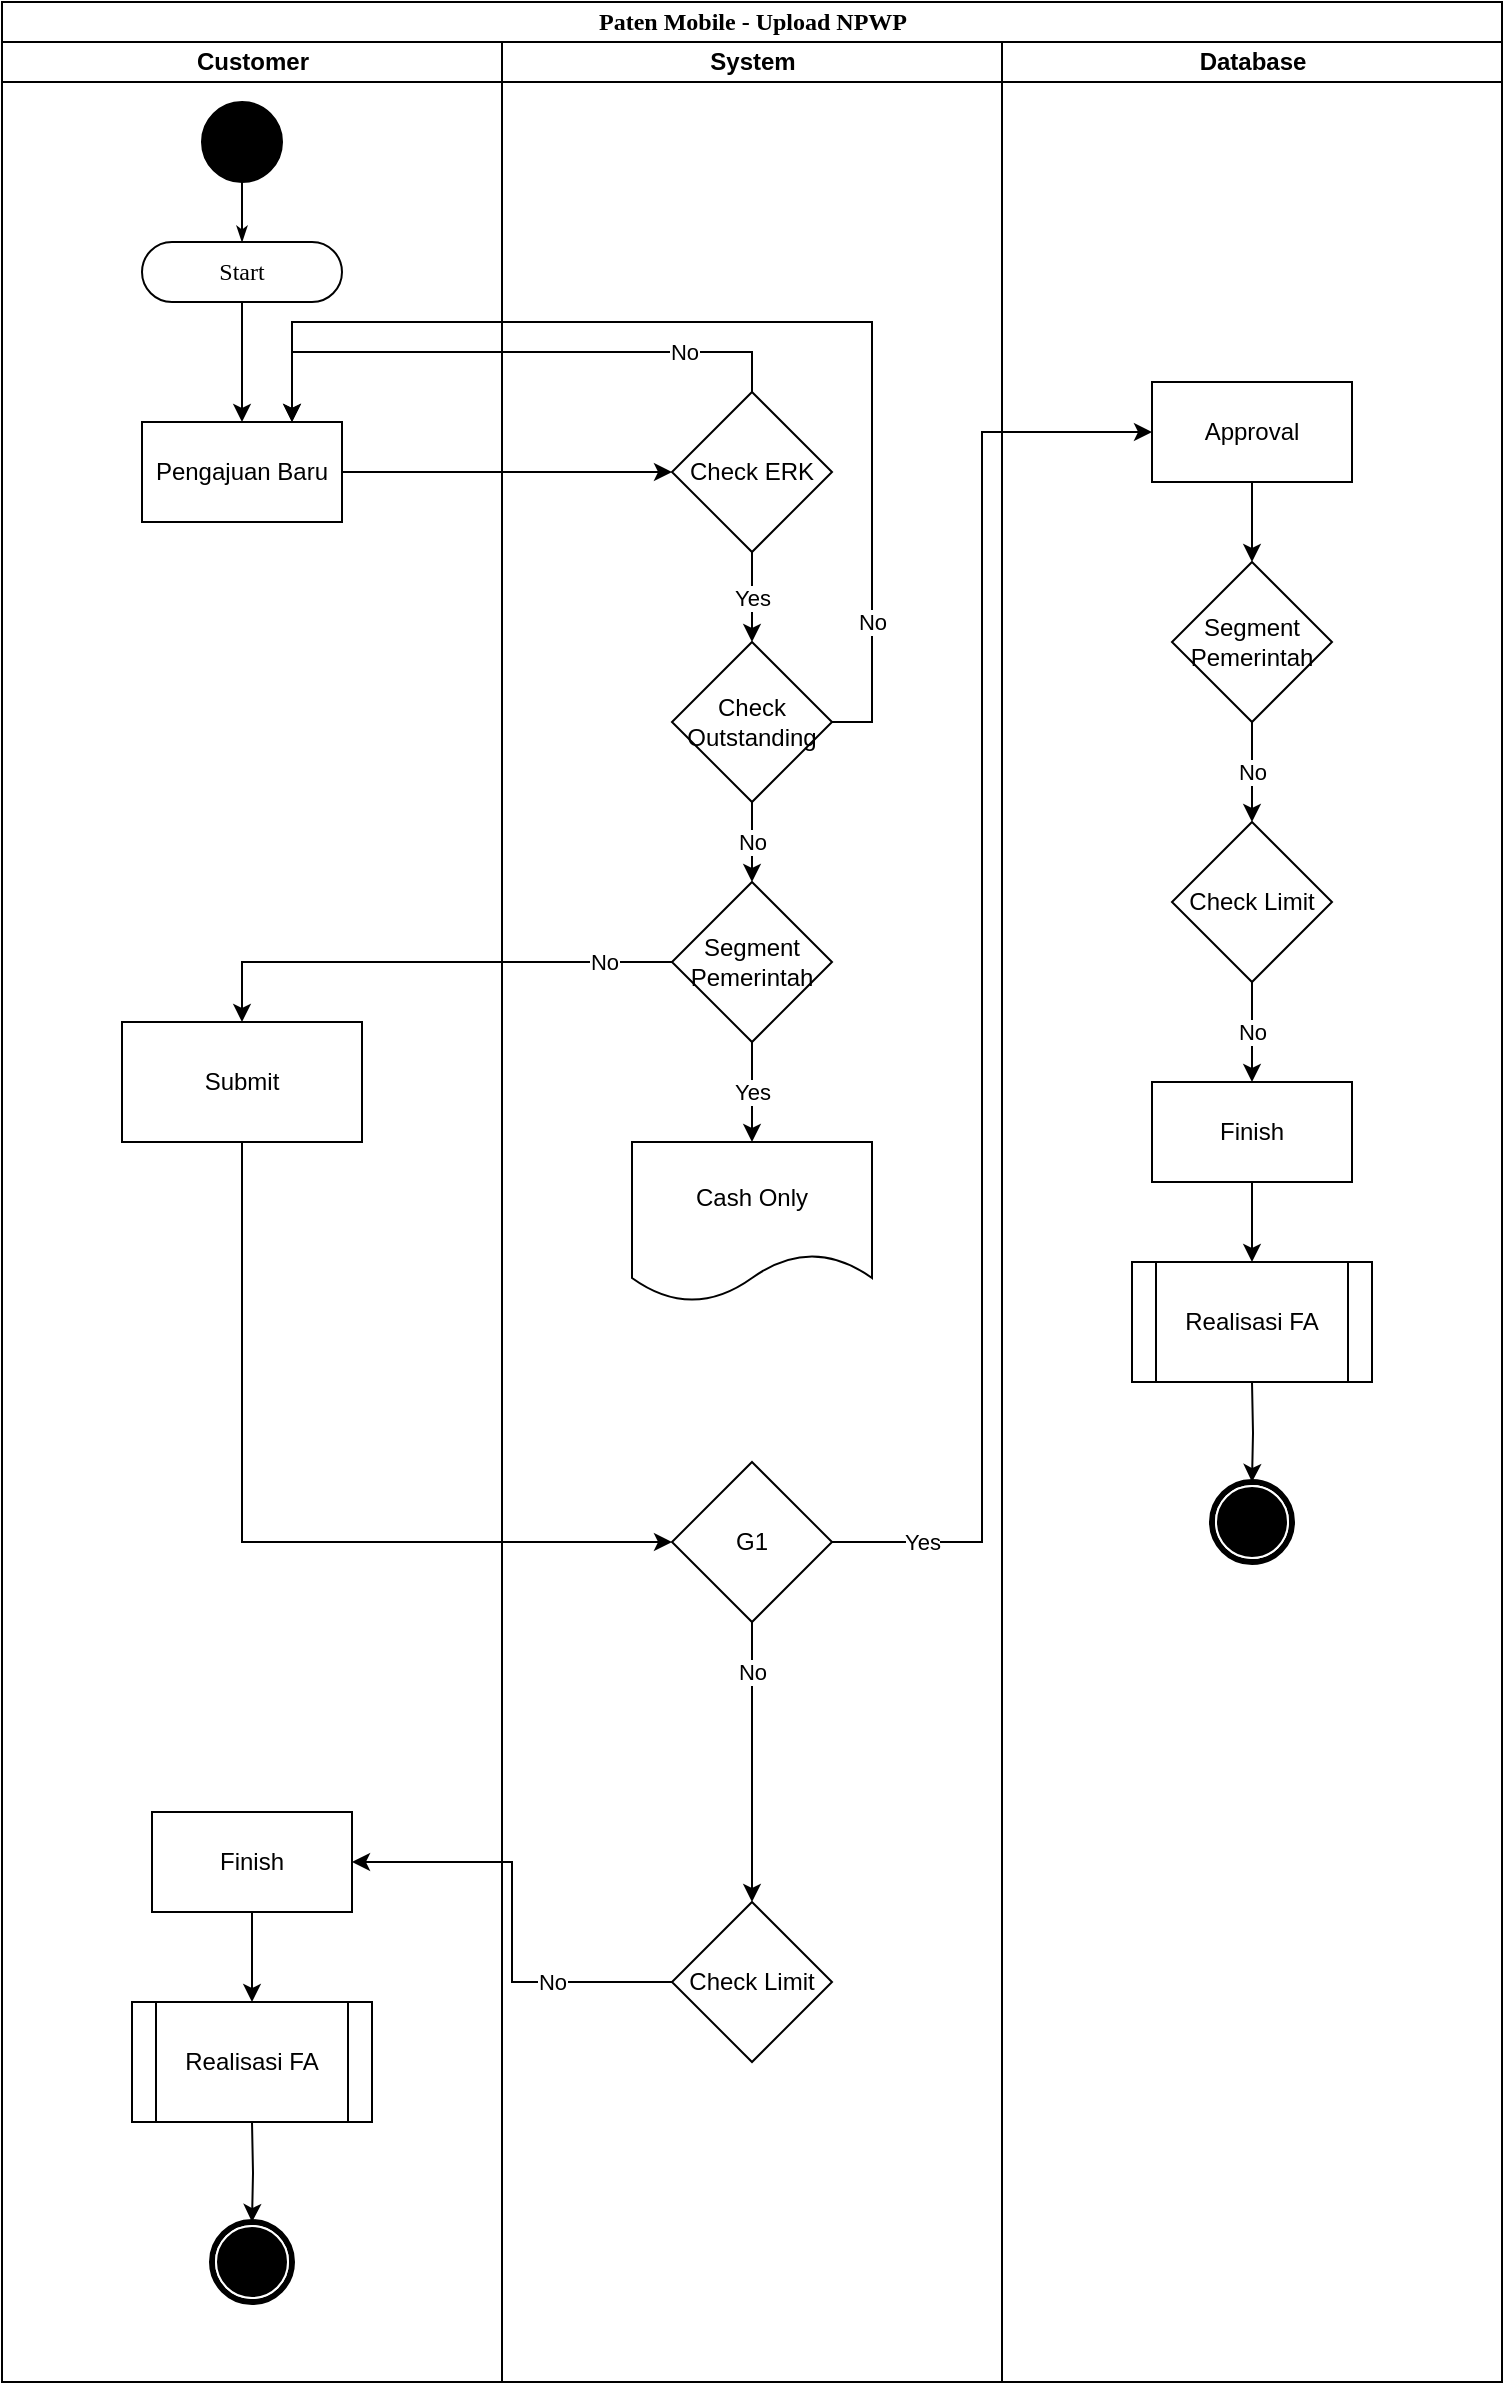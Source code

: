 <mxfile version="21.6.6" type="github">
  <diagram name="Page-1" id="0hFKexcjaUhcbYF5hehQ">
    <mxGraphModel dx="934" dy="487" grid="1" gridSize="10" guides="1" tooltips="1" connect="1" arrows="1" fold="1" page="1" pageScale="1" pageWidth="850" pageHeight="1100" math="0" shadow="0">
      <root>
        <mxCell id="0" />
        <mxCell id="1" parent="0" />
        <mxCell id="IrRTn0C3WGtCrx527BO5-2" value="Paten Mobile - Upload NPWP" style="swimlane;html=1;childLayout=stackLayout;startSize=20;rounded=0;shadow=0;comic=0;labelBackgroundColor=none;strokeWidth=1;fontFamily=Verdana;fontSize=12;align=center;" vertex="1" parent="1">
          <mxGeometry x="40" y="20" width="750" height="1190" as="geometry" />
        </mxCell>
        <mxCell id="IrRTn0C3WGtCrx527BO5-3" value="Customer" style="swimlane;html=1;startSize=20;" vertex="1" parent="IrRTn0C3WGtCrx527BO5-2">
          <mxGeometry y="20" width="250" height="1170" as="geometry" />
        </mxCell>
        <mxCell id="IrRTn0C3WGtCrx527BO5-4" value="" style="ellipse;whiteSpace=wrap;html=1;rounded=0;shadow=0;comic=0;labelBackgroundColor=none;strokeWidth=1;fillColor=#000000;fontFamily=Verdana;fontSize=12;align=center;" vertex="1" parent="IrRTn0C3WGtCrx527BO5-3">
          <mxGeometry x="100" y="30" width="40" height="40" as="geometry" />
        </mxCell>
        <mxCell id="IrRTn0C3WGtCrx527BO5-5" style="edgeStyle=orthogonalEdgeStyle;rounded=0;orthogonalLoop=1;jettySize=auto;html=1;exitX=0.5;exitY=1;exitDx=0;exitDy=0;" edge="1" parent="IrRTn0C3WGtCrx527BO5-3" source="IrRTn0C3WGtCrx527BO5-6" target="IrRTn0C3WGtCrx527BO5-8">
          <mxGeometry relative="1" as="geometry" />
        </mxCell>
        <mxCell id="IrRTn0C3WGtCrx527BO5-6" value="Start" style="rounded=1;whiteSpace=wrap;html=1;shadow=0;comic=0;labelBackgroundColor=none;strokeWidth=1;fontFamily=Verdana;fontSize=12;align=center;arcSize=50;" vertex="1" parent="IrRTn0C3WGtCrx527BO5-3">
          <mxGeometry x="70" y="100" width="100" height="30" as="geometry" />
        </mxCell>
        <mxCell id="IrRTn0C3WGtCrx527BO5-7" style="edgeStyle=orthogonalEdgeStyle;rounded=0;html=1;labelBackgroundColor=none;startArrow=none;startFill=0;startSize=5;endArrow=classicThin;endFill=1;endSize=5;jettySize=auto;orthogonalLoop=1;strokeWidth=1;fontFamily=Verdana;fontSize=12" edge="1" parent="IrRTn0C3WGtCrx527BO5-3" source="IrRTn0C3WGtCrx527BO5-4" target="IrRTn0C3WGtCrx527BO5-6">
          <mxGeometry relative="1" as="geometry" />
        </mxCell>
        <mxCell id="IrRTn0C3WGtCrx527BO5-8" value="Pengajuan Baru" style="html=1;dashed=0;whiteSpace=wrap;" vertex="1" parent="IrRTn0C3WGtCrx527BO5-3">
          <mxGeometry x="70" y="190" width="100" height="50" as="geometry" />
        </mxCell>
        <mxCell id="IrRTn0C3WGtCrx527BO5-9" value="Submit" style="whiteSpace=wrap;html=1;dashed=0;" vertex="1" parent="IrRTn0C3WGtCrx527BO5-3">
          <mxGeometry x="60" y="490" width="120" height="60" as="geometry" />
        </mxCell>
        <mxCell id="IrRTn0C3WGtCrx527BO5-10" style="edgeStyle=orthogonalEdgeStyle;rounded=0;orthogonalLoop=1;jettySize=auto;html=1;exitX=0.5;exitY=1;exitDx=0;exitDy=0;" edge="1" parent="IrRTn0C3WGtCrx527BO5-3" source="IrRTn0C3WGtCrx527BO5-11" target="IrRTn0C3WGtCrx527BO5-14">
          <mxGeometry relative="1" as="geometry" />
        </mxCell>
        <mxCell id="IrRTn0C3WGtCrx527BO5-11" value="Finish" style="html=1;dashed=0;whiteSpace=wrap;" vertex="1" parent="IrRTn0C3WGtCrx527BO5-3">
          <mxGeometry x="75" y="885" width="100" height="50" as="geometry" />
        </mxCell>
        <mxCell id="IrRTn0C3WGtCrx527BO5-12" value="" style="shape=mxgraph.bpmn.shape;html=1;verticalLabelPosition=bottom;labelBackgroundColor=#ffffff;verticalAlign=top;perimeter=ellipsePerimeter;outline=end;symbol=terminate;rounded=0;shadow=0;comic=0;strokeWidth=1;fontFamily=Verdana;fontSize=12;align=center;" vertex="1" parent="IrRTn0C3WGtCrx527BO5-3">
          <mxGeometry x="105" y="1090" width="40" height="40" as="geometry" />
        </mxCell>
        <mxCell id="IrRTn0C3WGtCrx527BO5-13" style="edgeStyle=orthogonalEdgeStyle;rounded=0;orthogonalLoop=1;jettySize=auto;html=1;exitX=0.5;exitY=1;exitDx=0;exitDy=0;" edge="1" parent="IrRTn0C3WGtCrx527BO5-3" target="IrRTn0C3WGtCrx527BO5-12">
          <mxGeometry relative="1" as="geometry">
            <mxPoint x="125" y="1040" as="sourcePoint" />
          </mxGeometry>
        </mxCell>
        <mxCell id="IrRTn0C3WGtCrx527BO5-14" value="Realisasi FA" style="shape=process;whiteSpace=wrap;html=1;backgroundOutline=1;" vertex="1" parent="IrRTn0C3WGtCrx527BO5-3">
          <mxGeometry x="65" y="980" width="120" height="60" as="geometry" />
        </mxCell>
        <mxCell id="IrRTn0C3WGtCrx527BO5-15" value="System" style="swimlane;html=1;startSize=20;" vertex="1" parent="IrRTn0C3WGtCrx527BO5-2">
          <mxGeometry x="250" y="20" width="250" height="1170" as="geometry" />
        </mxCell>
        <mxCell id="IrRTn0C3WGtCrx527BO5-16" value="Yes" style="edgeStyle=orthogonalEdgeStyle;rounded=0;orthogonalLoop=1;jettySize=auto;html=1;exitX=0.5;exitY=1;exitDx=0;exitDy=0;" edge="1" parent="IrRTn0C3WGtCrx527BO5-15" source="IrRTn0C3WGtCrx527BO5-17" target="IrRTn0C3WGtCrx527BO5-25">
          <mxGeometry relative="1" as="geometry">
            <mxPoint x="125" y="550" as="targetPoint" />
          </mxGeometry>
        </mxCell>
        <mxCell id="IrRTn0C3WGtCrx527BO5-17" value="Segment Pemerintah" style="rhombus;whiteSpace=wrap;html=1;" vertex="1" parent="IrRTn0C3WGtCrx527BO5-15">
          <mxGeometry x="85" y="420" width="80" height="80" as="geometry" />
        </mxCell>
        <mxCell id="IrRTn0C3WGtCrx527BO5-18" value="No" style="edgeStyle=orthogonalEdgeStyle;rounded=0;orthogonalLoop=1;jettySize=auto;html=1;exitX=0.5;exitY=1;exitDx=0;exitDy=0;entryX=0.5;entryY=0;entryDx=0;entryDy=0;" edge="1" parent="IrRTn0C3WGtCrx527BO5-15" source="IrRTn0C3WGtCrx527BO5-19" target="IrRTn0C3WGtCrx527BO5-20">
          <mxGeometry x="-0.647" relative="1" as="geometry">
            <mxPoint as="offset" />
          </mxGeometry>
        </mxCell>
        <mxCell id="IrRTn0C3WGtCrx527BO5-19" value="G1" style="rhombus;whiteSpace=wrap;html=1;" vertex="1" parent="IrRTn0C3WGtCrx527BO5-15">
          <mxGeometry x="85" y="710" width="80" height="80" as="geometry" />
        </mxCell>
        <mxCell id="IrRTn0C3WGtCrx527BO5-20" value="Check Limit" style="rhombus;whiteSpace=wrap;html=1;" vertex="1" parent="IrRTn0C3WGtCrx527BO5-15">
          <mxGeometry x="85" y="930" width="80" height="80" as="geometry" />
        </mxCell>
        <mxCell id="IrRTn0C3WGtCrx527BO5-21" value="No" style="edgeStyle=orthogonalEdgeStyle;rounded=0;orthogonalLoop=1;jettySize=auto;html=1;exitX=0.5;exitY=1;exitDx=0;exitDy=0;" edge="1" parent="IrRTn0C3WGtCrx527BO5-15" source="IrRTn0C3WGtCrx527BO5-22" target="IrRTn0C3WGtCrx527BO5-17">
          <mxGeometry relative="1" as="geometry" />
        </mxCell>
        <mxCell id="IrRTn0C3WGtCrx527BO5-22" value="Check Outstanding" style="rhombus;whiteSpace=wrap;html=1;" vertex="1" parent="IrRTn0C3WGtCrx527BO5-15">
          <mxGeometry x="85" y="300" width="80" height="80" as="geometry" />
        </mxCell>
        <mxCell id="IrRTn0C3WGtCrx527BO5-23" value="Yes" style="edgeStyle=orthogonalEdgeStyle;rounded=0;orthogonalLoop=1;jettySize=auto;html=1;exitX=0.5;exitY=1;exitDx=0;exitDy=0;entryX=0.5;entryY=0;entryDx=0;entryDy=0;" edge="1" parent="IrRTn0C3WGtCrx527BO5-15" source="IrRTn0C3WGtCrx527BO5-24" target="IrRTn0C3WGtCrx527BO5-22">
          <mxGeometry relative="1" as="geometry" />
        </mxCell>
        <mxCell id="IrRTn0C3WGtCrx527BO5-24" value="Check ERK" style="rhombus;whiteSpace=wrap;html=1;" vertex="1" parent="IrRTn0C3WGtCrx527BO5-15">
          <mxGeometry x="85" y="175" width="80" height="80" as="geometry" />
        </mxCell>
        <mxCell id="IrRTn0C3WGtCrx527BO5-25" value="Cash Only" style="shape=document;whiteSpace=wrap;html=1;boundedLbl=1;" vertex="1" parent="IrRTn0C3WGtCrx527BO5-15">
          <mxGeometry x="65" y="550" width="120" height="80" as="geometry" />
        </mxCell>
        <mxCell id="IrRTn0C3WGtCrx527BO5-27" value="Yes" style="edgeStyle=orthogonalEdgeStyle;rounded=0;orthogonalLoop=1;jettySize=auto;html=1;exitX=1;exitY=0.5;exitDx=0;exitDy=0;entryX=0;entryY=0.5;entryDx=0;entryDy=0;" edge="1" parent="IrRTn0C3WGtCrx527BO5-2" source="IrRTn0C3WGtCrx527BO5-19" target="IrRTn0C3WGtCrx527BO5-30">
          <mxGeometry x="-0.876" relative="1" as="geometry">
            <Array as="points">
              <mxPoint x="490" y="770" />
              <mxPoint x="490" y="215" />
            </Array>
            <mxPoint as="offset" />
          </mxGeometry>
        </mxCell>
        <mxCell id="IrRTn0C3WGtCrx527BO5-28" value="Database" style="swimlane;html=1;startSize=20;" vertex="1" parent="IrRTn0C3WGtCrx527BO5-2">
          <mxGeometry x="500" y="20" width="250" height="1170" as="geometry" />
        </mxCell>
        <mxCell id="IrRTn0C3WGtCrx527BO5-29" style="edgeStyle=orthogonalEdgeStyle;rounded=0;orthogonalLoop=1;jettySize=auto;html=1;exitX=0.5;exitY=1;exitDx=0;exitDy=0;" edge="1" parent="IrRTn0C3WGtCrx527BO5-28" source="IrRTn0C3WGtCrx527BO5-30" target="IrRTn0C3WGtCrx527BO5-32">
          <mxGeometry relative="1" as="geometry" />
        </mxCell>
        <mxCell id="IrRTn0C3WGtCrx527BO5-30" value="Approval" style="html=1;dashed=0;whiteSpace=wrap;" vertex="1" parent="IrRTn0C3WGtCrx527BO5-28">
          <mxGeometry x="75" y="170" width="100" height="50" as="geometry" />
        </mxCell>
        <mxCell id="IrRTn0C3WGtCrx527BO5-31" value="No" style="edgeStyle=orthogonalEdgeStyle;rounded=0;orthogonalLoop=1;jettySize=auto;html=1;exitX=0.5;exitY=1;exitDx=0;exitDy=0;" edge="1" parent="IrRTn0C3WGtCrx527BO5-28" source="IrRTn0C3WGtCrx527BO5-32" target="IrRTn0C3WGtCrx527BO5-34">
          <mxGeometry relative="1" as="geometry" />
        </mxCell>
        <mxCell id="IrRTn0C3WGtCrx527BO5-32" value="Segment Pemerintah" style="rhombus;whiteSpace=wrap;html=1;" vertex="1" parent="IrRTn0C3WGtCrx527BO5-28">
          <mxGeometry x="85" y="260" width="80" height="80" as="geometry" />
        </mxCell>
        <mxCell id="IrRTn0C3WGtCrx527BO5-33" value="No" style="edgeStyle=orthogonalEdgeStyle;rounded=0;orthogonalLoop=1;jettySize=auto;html=1;exitX=0.5;exitY=1;exitDx=0;exitDy=0;entryX=0.5;entryY=0;entryDx=0;entryDy=0;" edge="1" parent="IrRTn0C3WGtCrx527BO5-28" source="IrRTn0C3WGtCrx527BO5-34" target="IrRTn0C3WGtCrx527BO5-35">
          <mxGeometry relative="1" as="geometry" />
        </mxCell>
        <mxCell id="IrRTn0C3WGtCrx527BO5-34" value="Check Limit" style="rhombus;whiteSpace=wrap;html=1;" vertex="1" parent="IrRTn0C3WGtCrx527BO5-28">
          <mxGeometry x="85" y="390" width="80" height="80" as="geometry" />
        </mxCell>
        <mxCell id="IrRTn0C3WGtCrx527BO5-35" value="Finish" style="html=1;dashed=0;whiteSpace=wrap;" vertex="1" parent="IrRTn0C3WGtCrx527BO5-28">
          <mxGeometry x="75" y="520" width="100" height="50" as="geometry" />
        </mxCell>
        <mxCell id="IrRTn0C3WGtCrx527BO5-36" value="" style="shape=mxgraph.bpmn.shape;html=1;verticalLabelPosition=bottom;labelBackgroundColor=#ffffff;verticalAlign=top;perimeter=ellipsePerimeter;outline=end;symbol=terminate;rounded=0;shadow=0;comic=0;strokeWidth=1;fontFamily=Verdana;fontSize=12;align=center;" vertex="1" parent="IrRTn0C3WGtCrx527BO5-28">
          <mxGeometry x="105" y="720" width="40" height="40" as="geometry" />
        </mxCell>
        <mxCell id="IrRTn0C3WGtCrx527BO5-37" style="edgeStyle=orthogonalEdgeStyle;rounded=0;orthogonalLoop=1;jettySize=auto;html=1;exitX=0.5;exitY=1;exitDx=0;exitDy=0;entryX=0.5;entryY=0;entryDx=0;entryDy=0;" edge="1" parent="IrRTn0C3WGtCrx527BO5-28" target="IrRTn0C3WGtCrx527BO5-36">
          <mxGeometry relative="1" as="geometry">
            <mxPoint x="125" y="670" as="sourcePoint" />
          </mxGeometry>
        </mxCell>
        <mxCell id="IrRTn0C3WGtCrx527BO5-38" value="Realisasi FA" style="shape=process;whiteSpace=wrap;html=1;backgroundOutline=1;" vertex="1" parent="IrRTn0C3WGtCrx527BO5-28">
          <mxGeometry x="65" y="610" width="120" height="60" as="geometry" />
        </mxCell>
        <mxCell id="IrRTn0C3WGtCrx527BO5-39" style="edgeStyle=orthogonalEdgeStyle;rounded=0;orthogonalLoop=1;jettySize=auto;html=1;exitX=0.5;exitY=1;exitDx=0;exitDy=0;" edge="1" parent="IrRTn0C3WGtCrx527BO5-28" source="IrRTn0C3WGtCrx527BO5-35" target="IrRTn0C3WGtCrx527BO5-38">
          <mxGeometry relative="1" as="geometry">
            <mxPoint x="125" y="620" as="targetPoint" />
          </mxGeometry>
        </mxCell>
        <mxCell id="IrRTn0C3WGtCrx527BO5-49" style="edgeStyle=orthogonalEdgeStyle;rounded=0;orthogonalLoop=1;jettySize=auto;html=1;exitX=0.5;exitY=1;exitDx=0;exitDy=0;entryX=0;entryY=0.5;entryDx=0;entryDy=0;" edge="1" parent="IrRTn0C3WGtCrx527BO5-2" source="IrRTn0C3WGtCrx527BO5-9" target="IrRTn0C3WGtCrx527BO5-19">
          <mxGeometry relative="1" as="geometry" />
        </mxCell>
        <mxCell id="IrRTn0C3WGtCrx527BO5-51" value="No" style="edgeStyle=orthogonalEdgeStyle;rounded=0;orthogonalLoop=1;jettySize=auto;html=1;exitX=0;exitY=0.5;exitDx=0;exitDy=0;" edge="1" parent="IrRTn0C3WGtCrx527BO5-2" source="IrRTn0C3WGtCrx527BO5-20" target="IrRTn0C3WGtCrx527BO5-11">
          <mxGeometry x="-0.455" relative="1" as="geometry">
            <mxPoint as="offset" />
          </mxGeometry>
        </mxCell>
        <mxCell id="IrRTn0C3WGtCrx527BO5-52" value="No" style="edgeStyle=orthogonalEdgeStyle;rounded=0;orthogonalLoop=1;jettySize=auto;html=1;exitX=0;exitY=0.5;exitDx=0;exitDy=0;entryX=0.5;entryY=0;entryDx=0;entryDy=0;" edge="1" parent="IrRTn0C3WGtCrx527BO5-2" source="IrRTn0C3WGtCrx527BO5-17" target="IrRTn0C3WGtCrx527BO5-9">
          <mxGeometry x="-0.727" relative="1" as="geometry">
            <Array as="points">
              <mxPoint x="120" y="480" />
            </Array>
            <mxPoint x="-1" as="offset" />
          </mxGeometry>
        </mxCell>
        <mxCell id="IrRTn0C3WGtCrx527BO5-53" style="edgeStyle=orthogonalEdgeStyle;rounded=0;orthogonalLoop=1;jettySize=auto;html=1;exitX=1;exitY=0.5;exitDx=0;exitDy=0;" edge="1" parent="IrRTn0C3WGtCrx527BO5-2" source="IrRTn0C3WGtCrx527BO5-8" target="IrRTn0C3WGtCrx527BO5-24">
          <mxGeometry relative="1" as="geometry" />
        </mxCell>
        <mxCell id="IrRTn0C3WGtCrx527BO5-54" value="No" style="edgeStyle=orthogonalEdgeStyle;rounded=0;orthogonalLoop=1;jettySize=auto;html=1;exitX=1;exitY=0.5;exitDx=0;exitDy=0;entryX=0.75;entryY=0;entryDx=0;entryDy=0;" edge="1" parent="IrRTn0C3WGtCrx527BO5-2" source="IrRTn0C3WGtCrx527BO5-22" target="IrRTn0C3WGtCrx527BO5-8">
          <mxGeometry x="-0.75" relative="1" as="geometry">
            <Array as="points">
              <mxPoint x="435" y="360" />
              <mxPoint x="435" y="160" />
              <mxPoint x="145" y="160" />
            </Array>
            <mxPoint as="offset" />
          </mxGeometry>
        </mxCell>
        <mxCell id="IrRTn0C3WGtCrx527BO5-55" value="No" style="edgeStyle=orthogonalEdgeStyle;rounded=0;orthogonalLoop=1;jettySize=auto;html=1;exitX=0.5;exitY=0;exitDx=0;exitDy=0;entryX=0.75;entryY=0;entryDx=0;entryDy=0;" edge="1" parent="IrRTn0C3WGtCrx527BO5-2" source="IrRTn0C3WGtCrx527BO5-24" target="IrRTn0C3WGtCrx527BO5-8">
          <mxGeometry x="-0.614" relative="1" as="geometry">
            <mxPoint x="1" as="offset" />
          </mxGeometry>
        </mxCell>
      </root>
    </mxGraphModel>
  </diagram>
</mxfile>
